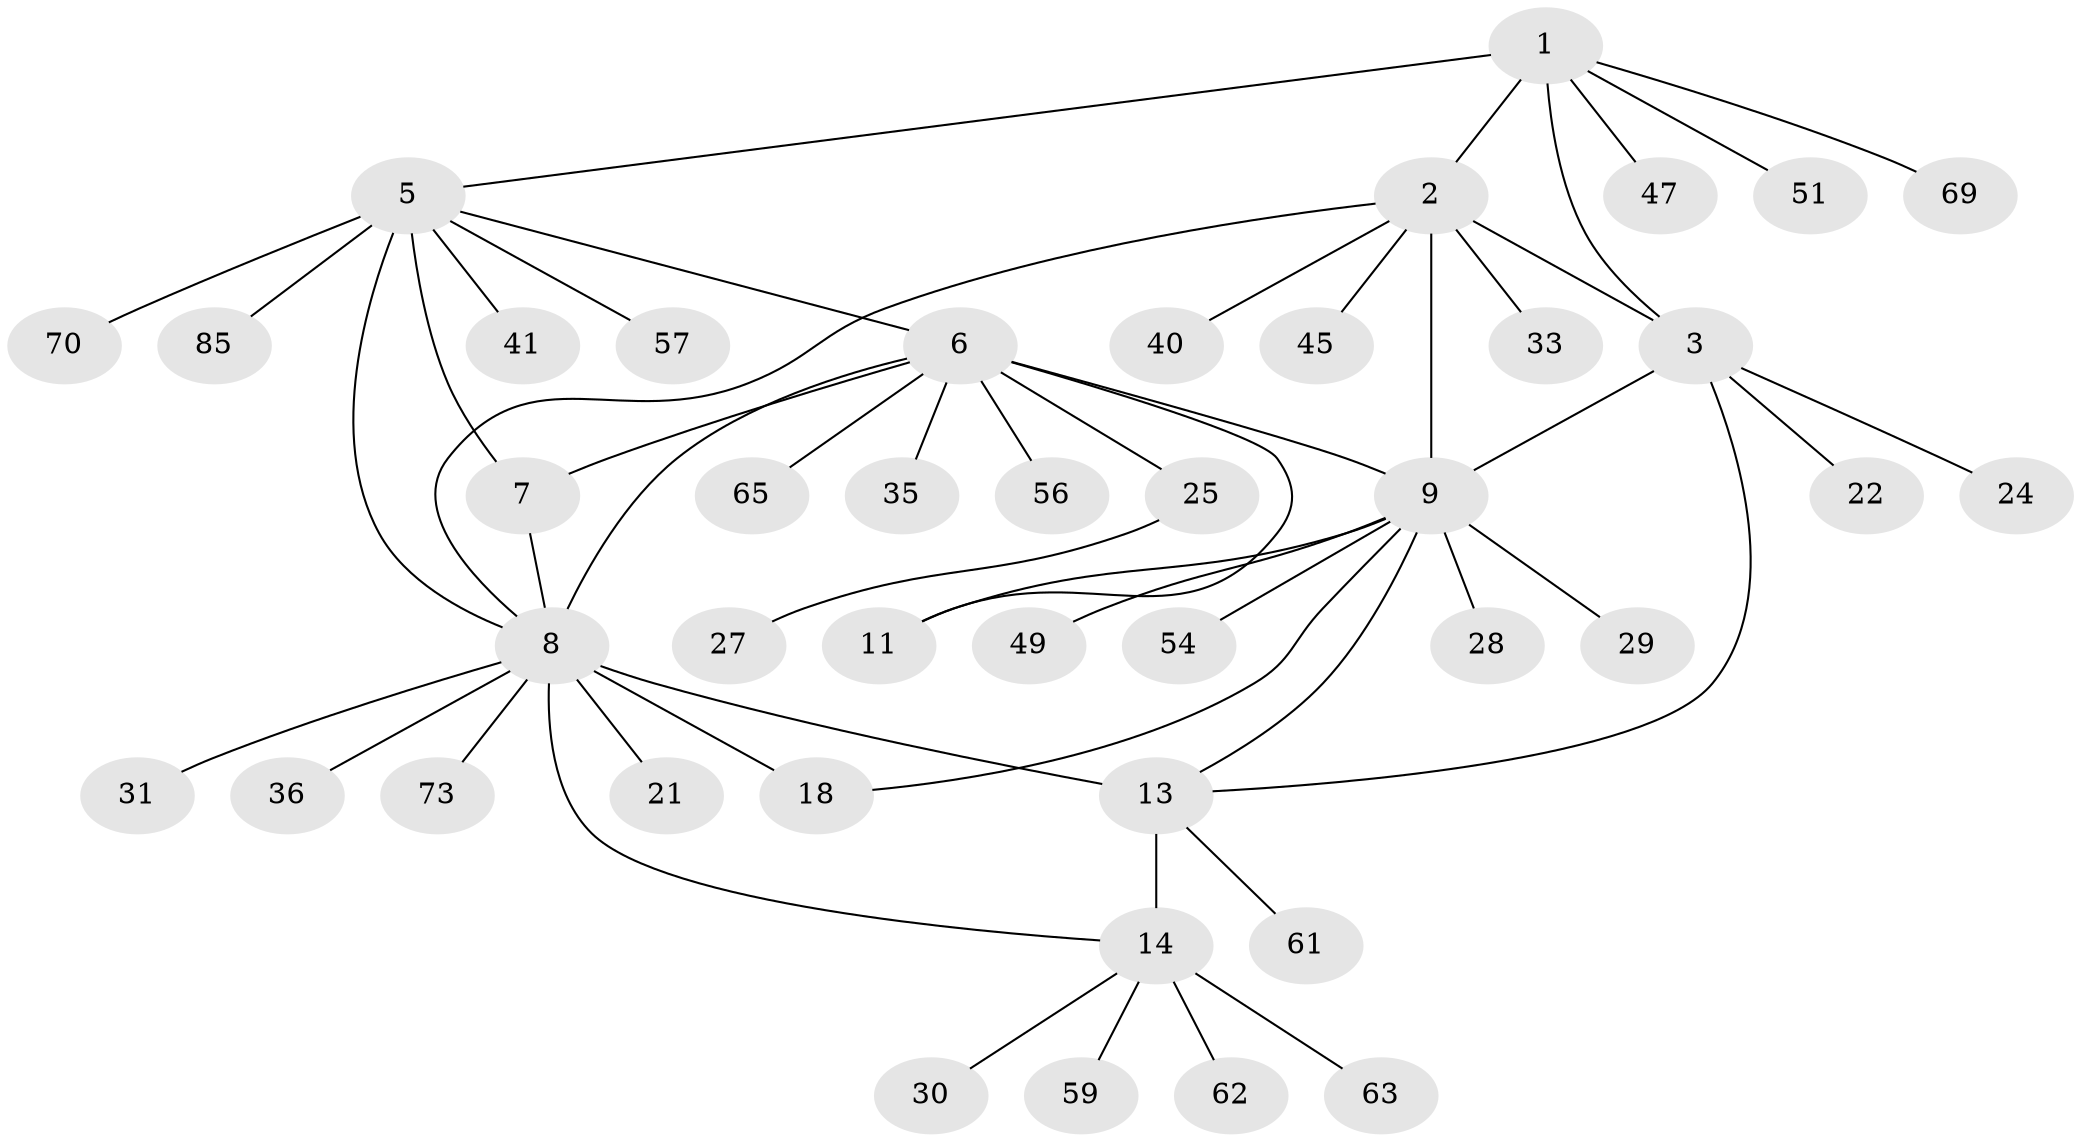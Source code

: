 // original degree distribution, {7: 0.047058823529411764, 6: 0.09411764705882353, 9: 0.011764705882352941, 3: 0.03529411764705882, 8: 0.03529411764705882, 4: 0.023529411764705882, 11: 0.011764705882352941, 1: 0.5764705882352941, 2: 0.16470588235294117}
// Generated by graph-tools (version 1.1) at 2025/16/03/09/25 04:16:00]
// undirected, 42 vertices, 53 edges
graph export_dot {
graph [start="1"]
  node [color=gray90,style=filled];
  1;
  2 [super="+79+74+37+4"];
  3;
  5;
  6 [super="+10"];
  7;
  8 [super="+50+17"];
  9 [super="+12+38+52+42"];
  11 [super="+48"];
  13 [super="+43+15+26+80"];
  14;
  18 [super="+34+84+78+23+20"];
  21;
  22;
  24;
  25;
  27 [super="+64"];
  28;
  29;
  30 [super="+67"];
  31;
  33;
  35 [super="+39+44"];
  36;
  40;
  41 [super="+46"];
  45;
  47;
  49 [super="+72"];
  51 [super="+53"];
  54;
  56 [super="+60"];
  57 [super="+71"];
  59;
  61 [super="+77"];
  62;
  63;
  65;
  69 [super="+75"];
  70 [super="+81"];
  73;
  85;
  1 -- 2 [weight=2];
  1 -- 3;
  1 -- 5;
  1 -- 47;
  1 -- 51;
  1 -- 69;
  2 -- 3 [weight=2];
  2 -- 40;
  2 -- 9;
  2 -- 33;
  2 -- 45;
  2 -- 8;
  3 -- 22;
  3 -- 24;
  3 -- 9;
  3 -- 13;
  5 -- 6;
  5 -- 7;
  5 -- 8 [weight=2];
  5 -- 41;
  5 -- 57;
  5 -- 70;
  5 -- 85;
  6 -- 7;
  6 -- 8;
  6 -- 25;
  6 -- 35;
  6 -- 65;
  6 -- 56;
  6 -- 9 [weight=2];
  6 -- 11;
  7 -- 8;
  8 -- 14;
  8 -- 31;
  8 -- 73;
  8 -- 18 [weight=4];
  8 -- 36;
  8 -- 21;
  8 -- 13;
  9 -- 11 [weight=2];
  9 -- 49;
  9 -- 54;
  9 -- 28;
  9 -- 29;
  9 -- 13;
  9 -- 18;
  13 -- 14 [weight=3];
  13 -- 61;
  14 -- 30;
  14 -- 59;
  14 -- 62;
  14 -- 63;
  25 -- 27;
}
